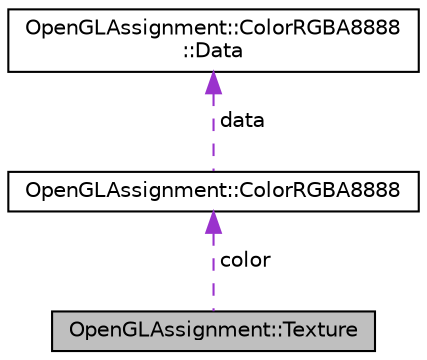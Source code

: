 digraph "OpenGLAssignment::Texture"
{
 // LATEX_PDF_SIZE
  edge [fontname="Helvetica",fontsize="10",labelfontname="Helvetica",labelfontsize="10"];
  node [fontname="Helvetica",fontsize="10",shape=record];
  Node1 [label="OpenGLAssignment::Texture",height=0.2,width=0.4,color="black", fillcolor="grey75", style="filled", fontcolor="black",tooltip=" "];
  Node2 -> Node1 [dir="back",color="darkorchid3",fontsize="10",style="dashed",label=" color" ,fontname="Helvetica"];
  Node2 [label="OpenGLAssignment::ColorRGBA8888",height=0.2,width=0.4,color="black", fillcolor="white", style="filled",URL="$class_open_g_l_assignment_1_1_color_r_g_b_a8888.html",tooltip=" "];
  Node3 -> Node2 [dir="back",color="darkorchid3",fontsize="10",style="dashed",label=" data" ,fontname="Helvetica"];
  Node3 [label="OpenGLAssignment::ColorRGBA8888\l::Data",height=0.2,width=0.4,color="black", fillcolor="white", style="filled",URL="$union_open_g_l_assignment_1_1_color_r_g_b_a8888_1_1_data.html",tooltip=" "];
}
